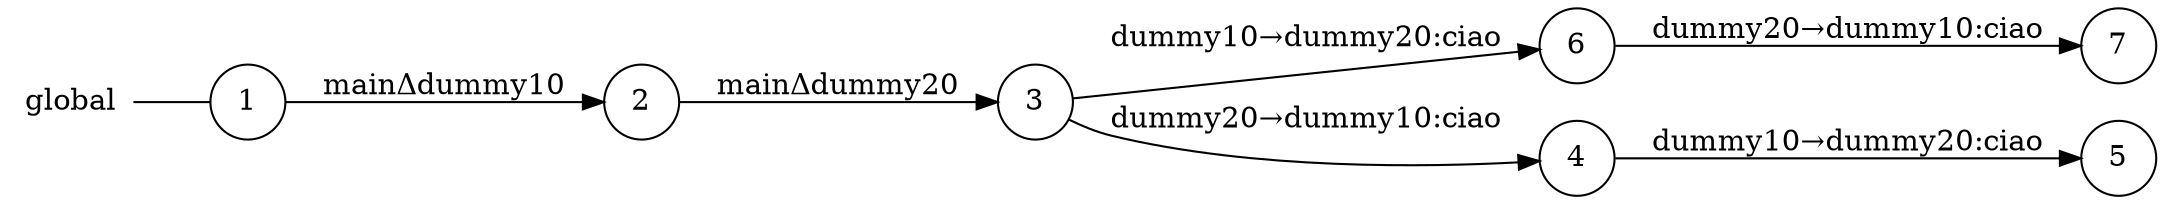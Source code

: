 digraph global {
	rankdir="LR";
	n_0 [label="global", shape="plaintext"];
	n_1 [id="5", shape=circle, label="5"];
	n_2 [id="6", shape=circle, label="6"];
	n_3 [id="1", shape=circle, label="1"];
	n_0 -> n_3 [arrowhead=none];
	n_4 [id="2", shape=circle, label="2"];
	n_5 [id="4", shape=circle, label="4"];
	n_6 [id="7", shape=circle, label="7"];
	n_7 [id="3", shape=circle, label="3"];

	n_4 -> n_7 [id="[$e|1]", label="mainΔdummy20"];
	n_5 -> n_1 [id="[$e|3]", label="dummy10→dummy20:ciao"];
	n_2 -> n_6 [id="[$e|5]", label="dummy20→dummy10:ciao"];
	n_3 -> n_4 [id="[$e|0]", label="mainΔdummy10"];
	n_7 -> n_2 [id="[$e|4]", label="dummy10→dummy20:ciao"];
	n_7 -> n_5 [id="[$e|2]", label="dummy20→dummy10:ciao"];
}
